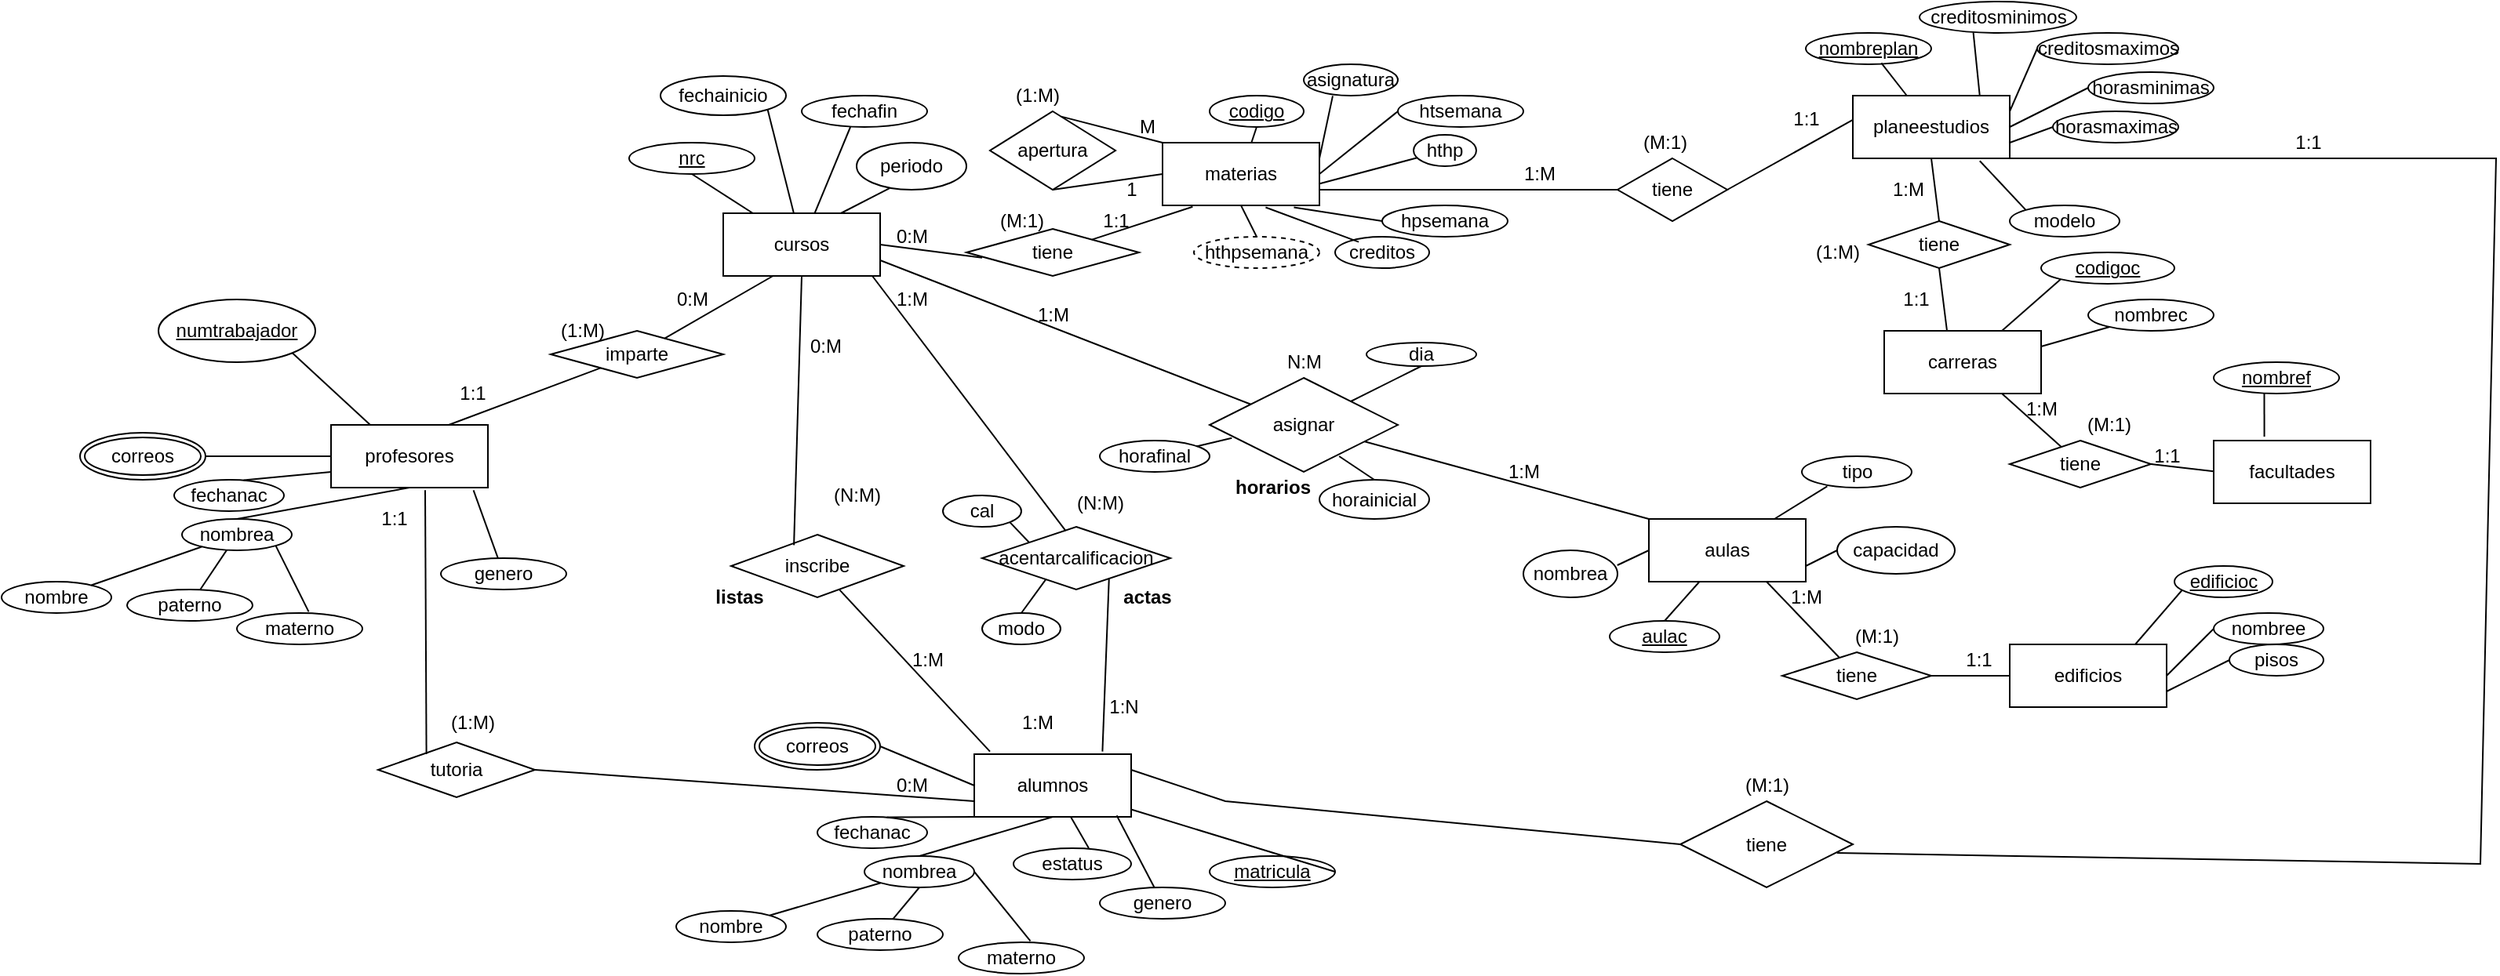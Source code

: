 <mxfile version="16.4.8" type="device"><diagram id="R2lEEEUBdFMjLlhIrx00" name="Page-1"><mxGraphModel dx="1662" dy="762" grid="1" gridSize="10" guides="1" tooltips="1" connect="1" arrows="1" fold="1" page="1" pageScale="1" pageWidth="850" pageHeight="1100" math="0" shadow="0" extFonts="Permanent Marker^https://fonts.googleapis.com/css?family=Permanent+Marker"><root><mxCell id="0"/><mxCell id="1" parent="0"/><mxCell id="yCr-LiP5Ar3S0Vi6AFgH-1" value="materias" style="whiteSpace=wrap;html=1;align=center;" parent="1" vertex="1"><mxGeometry x="800" y="110" width="100" height="40" as="geometry"/></mxCell><mxCell id="yCr-LiP5Ar3S0Vi6AFgH-2" value="codigo" style="ellipse;whiteSpace=wrap;html=1;align=center;fontStyle=4;" parent="1" vertex="1"><mxGeometry x="830" y="80" width="60" height="20" as="geometry"/></mxCell><mxCell id="yCr-LiP5Ar3S0Vi6AFgH-3" value="" style="endArrow=none;html=1;rounded=0;exitX=0.5;exitY=1;exitDx=0;exitDy=0;" parent="1" source="yCr-LiP5Ar3S0Vi6AFgH-2" target="yCr-LiP5Ar3S0Vi6AFgH-1" edge="1"><mxGeometry relative="1" as="geometry"><mxPoint x="340" y="390" as="sourcePoint"/><mxPoint x="500" y="390" as="targetPoint"/></mxGeometry></mxCell><mxCell id="yCr-LiP5Ar3S0Vi6AFgH-4" value="asignatura" style="ellipse;whiteSpace=wrap;html=1;align=center;" parent="1" vertex="1"><mxGeometry x="890" y="60" width="60" height="20" as="geometry"/></mxCell><mxCell id="yCr-LiP5Ar3S0Vi6AFgH-5" value="" style="endArrow=none;html=1;rounded=0;entryX=1;entryY=0.25;entryDx=0;entryDy=0;exitX=0.308;exitY=1.01;exitDx=0;exitDy=0;exitPerimeter=0;" parent="1" source="yCr-LiP5Ar3S0Vi6AFgH-4" target="yCr-LiP5Ar3S0Vi6AFgH-1" edge="1"><mxGeometry relative="1" as="geometry"><mxPoint x="460" y="150" as="sourcePoint"/><mxPoint x="620" y="150" as="targetPoint"/></mxGeometry></mxCell><mxCell id="yCr-LiP5Ar3S0Vi6AFgH-6" value="hthp" style="ellipse;whiteSpace=wrap;html=1;align=center;" parent="1" vertex="1"><mxGeometry x="960" y="105" width="40" height="20" as="geometry"/></mxCell><mxCell id="yCr-LiP5Ar3S0Vi6AFgH-7" value="" style="endArrow=none;html=1;rounded=0;entryX=1.002;entryY=0.652;entryDx=0;entryDy=0;entryPerimeter=0;" parent="1" source="yCr-LiP5Ar3S0Vi6AFgH-6" target="yCr-LiP5Ar3S0Vi6AFgH-1" edge="1"><mxGeometry relative="1" as="geometry"><mxPoint x="460" y="150" as="sourcePoint"/><mxPoint x="620" y="150" as="targetPoint"/></mxGeometry></mxCell><mxCell id="yCr-LiP5Ar3S0Vi6AFgH-8" value="htsemana" style="ellipse;whiteSpace=wrap;html=1;align=center;" parent="1" vertex="1"><mxGeometry x="950" y="80" width="80" height="20" as="geometry"/></mxCell><mxCell id="yCr-LiP5Ar3S0Vi6AFgH-9" value="hpsemana" style="ellipse;whiteSpace=wrap;html=1;align=center;" parent="1" vertex="1"><mxGeometry x="940" y="150" width="80" height="20" as="geometry"/></mxCell><mxCell id="yCr-LiP5Ar3S0Vi6AFgH-11" value="" style="endArrow=none;html=1;rounded=0;entryX=1;entryY=0.5;entryDx=0;entryDy=0;exitX=0;exitY=0.5;exitDx=0;exitDy=0;" parent="1" source="yCr-LiP5Ar3S0Vi6AFgH-8" target="yCr-LiP5Ar3S0Vi6AFgH-1" edge="1"><mxGeometry relative="1" as="geometry"><mxPoint x="460" y="150" as="sourcePoint"/><mxPoint x="620" y="150" as="targetPoint"/></mxGeometry></mxCell><mxCell id="yCr-LiP5Ar3S0Vi6AFgH-12" value="" style="endArrow=none;html=1;rounded=0;entryX=0.837;entryY=1.031;entryDx=0;entryDy=0;entryPerimeter=0;exitX=0;exitY=0.5;exitDx=0;exitDy=0;" parent="1" source="yCr-LiP5Ar3S0Vi6AFgH-9" target="yCr-LiP5Ar3S0Vi6AFgH-1" edge="1"><mxGeometry relative="1" as="geometry"><mxPoint x="460" y="150" as="sourcePoint"/><mxPoint x="620" y="150" as="targetPoint"/></mxGeometry></mxCell><mxCell id="yCr-LiP5Ar3S0Vi6AFgH-14" value="hthpsemana" style="ellipse;whiteSpace=wrap;html=1;align=center;dashed=1;" parent="1" vertex="1"><mxGeometry x="820" y="170" width="80" height="20" as="geometry"/></mxCell><mxCell id="yCr-LiP5Ar3S0Vi6AFgH-15" value="" style="endArrow=none;html=1;rounded=0;entryX=0.5;entryY=1;entryDx=0;entryDy=0;exitX=0.5;exitY=0;exitDx=0;exitDy=0;" parent="1" source="yCr-LiP5Ar3S0Vi6AFgH-14" target="yCr-LiP5Ar3S0Vi6AFgH-1" edge="1"><mxGeometry relative="1" as="geometry"><mxPoint x="460" y="150" as="sourcePoint"/><mxPoint x="620" y="150" as="targetPoint"/></mxGeometry></mxCell><mxCell id="yCr-LiP5Ar3S0Vi6AFgH-16" value="creditos" style="ellipse;whiteSpace=wrap;html=1;align=center;" parent="1" vertex="1"><mxGeometry x="910" y="170" width="60" height="20" as="geometry"/></mxCell><mxCell id="yCr-LiP5Ar3S0Vi6AFgH-17" value="" style="endArrow=none;html=1;rounded=0;entryX=0.657;entryY=1.031;entryDx=0;entryDy=0;entryPerimeter=0;exitX=0.251;exitY=0.166;exitDx=0;exitDy=0;exitPerimeter=0;" parent="1" source="yCr-LiP5Ar3S0Vi6AFgH-16" target="yCr-LiP5Ar3S0Vi6AFgH-1" edge="1"><mxGeometry relative="1" as="geometry"><mxPoint x="460" y="150" as="sourcePoint"/><mxPoint x="620" y="150" as="targetPoint"/></mxGeometry></mxCell><mxCell id="yCr-LiP5Ar3S0Vi6AFgH-18" value="apertura" style="shape=rhombus;perimeter=rhombusPerimeter;whiteSpace=wrap;html=1;align=center;" parent="1" vertex="1"><mxGeometry x="690" y="90" width="80" height="50" as="geometry"/></mxCell><mxCell id="yCr-LiP5Ar3S0Vi6AFgH-19" value="" style="endArrow=none;html=1;rounded=0;entryX=0;entryY=0.5;entryDx=0;entryDy=0;exitX=0.5;exitY=1;exitDx=0;exitDy=0;" parent="1" source="yCr-LiP5Ar3S0Vi6AFgH-18" target="yCr-LiP5Ar3S0Vi6AFgH-1" edge="1"><mxGeometry relative="1" as="geometry"><mxPoint x="460" y="150" as="sourcePoint"/><mxPoint x="620" y="150" as="targetPoint"/></mxGeometry></mxCell><mxCell id="yCr-LiP5Ar3S0Vi6AFgH-20" value="" style="endArrow=none;html=1;rounded=0;entryX=0.884;entryY=1.166;entryDx=0;entryDy=0;entryPerimeter=0;exitX=0;exitY=0;exitDx=0;exitDy=0;" parent="1" source="yCr-LiP5Ar3S0Vi6AFgH-1" target="yCr-LiP5Ar3S0Vi6AFgH-21" edge="1"><mxGeometry relative="1" as="geometry"><mxPoint x="460" y="150" as="sourcePoint"/><mxPoint x="620" y="150" as="targetPoint"/></mxGeometry></mxCell><mxCell id="yCr-LiP5Ar3S0Vi6AFgH-21" value="(1:M)" style="text;html=1;align=center;verticalAlign=middle;resizable=0;points=[];autosize=1;strokeColor=none;fillColor=none;" parent="1" vertex="1"><mxGeometry x="700" y="70" width="40" height="20" as="geometry"/></mxCell><mxCell id="yCr-LiP5Ar3S0Vi6AFgH-22" value="1" style="text;html=1;align=center;verticalAlign=middle;resizable=0;points=[];autosize=1;strokeColor=none;fillColor=none;" parent="1" vertex="1"><mxGeometry x="770" y="130" width="20" height="20" as="geometry"/></mxCell><mxCell id="yCr-LiP5Ar3S0Vi6AFgH-23" value="M" style="text;html=1;align=center;verticalAlign=middle;resizable=0;points=[];autosize=1;strokeColor=none;fillColor=none;" parent="1" vertex="1"><mxGeometry x="775" y="90" width="30" height="20" as="geometry"/></mxCell><mxCell id="yCr-LiP5Ar3S0Vi6AFgH-24" value="planeestudios" style="whiteSpace=wrap;html=1;align=center;" parent="1" vertex="1"><mxGeometry x="1240" y="80" width="100" height="40" as="geometry"/></mxCell><mxCell id="yCr-LiP5Ar3S0Vi6AFgH-25" value="nombreplan" style="ellipse;whiteSpace=wrap;html=1;align=center;fontStyle=4;" parent="1" vertex="1"><mxGeometry x="1210" y="40" width="80" height="20" as="geometry"/></mxCell><mxCell id="yCr-LiP5Ar3S0Vi6AFgH-26" value="" style="endArrow=none;html=1;rounded=0;exitX=0.602;exitY=0.959;exitDx=0;exitDy=0;exitPerimeter=0;" parent="1" source="yCr-LiP5Ar3S0Vi6AFgH-25" target="yCr-LiP5Ar3S0Vi6AFgH-24" edge="1"><mxGeometry relative="1" as="geometry"><mxPoint x="980" y="150" as="sourcePoint"/><mxPoint x="1140" y="150" as="targetPoint"/></mxGeometry></mxCell><mxCell id="yCr-LiP5Ar3S0Vi6AFgH-27" value="creditosminimos" style="ellipse;whiteSpace=wrap;html=1;align=center;" parent="1" vertex="1"><mxGeometry x="1282.5" y="20" width="100" height="20" as="geometry"/></mxCell><mxCell id="yCr-LiP5Ar3S0Vi6AFgH-28" value="creditosmaximos" style="ellipse;whiteSpace=wrap;html=1;align=center;" parent="1" vertex="1"><mxGeometry x="1357.5" y="40" width="90" height="20" as="geometry"/></mxCell><mxCell id="yCr-LiP5Ar3S0Vi6AFgH-29" value="horasminimas" style="ellipse;whiteSpace=wrap;html=1;align=center;" parent="1" vertex="1"><mxGeometry x="1390" y="65" width="80" height="20" as="geometry"/></mxCell><mxCell id="yCr-LiP5Ar3S0Vi6AFgH-30" value="horasmaximas" style="ellipse;whiteSpace=wrap;html=1;align=center;" parent="1" vertex="1"><mxGeometry x="1367.5" y="90" width="80" height="20" as="geometry"/></mxCell><mxCell id="yCr-LiP5Ar3S0Vi6AFgH-33" value="" style="endArrow=none;html=1;rounded=0;entryX=0.809;entryY=0.005;entryDx=0;entryDy=0;entryPerimeter=0;exitX=0.343;exitY=0.993;exitDx=0;exitDy=0;exitPerimeter=0;" parent="1" source="yCr-LiP5Ar3S0Vi6AFgH-27" target="yCr-LiP5Ar3S0Vi6AFgH-24" edge="1"><mxGeometry relative="1" as="geometry"><mxPoint x="980" y="150" as="sourcePoint"/><mxPoint x="1140" y="150" as="targetPoint"/></mxGeometry></mxCell><mxCell id="yCr-LiP5Ar3S0Vi6AFgH-34" value="" style="endArrow=none;html=1;rounded=0;entryX=1;entryY=0.25;entryDx=0;entryDy=0;exitX=0;exitY=0.5;exitDx=0;exitDy=0;" parent="1" source="yCr-LiP5Ar3S0Vi6AFgH-28" target="yCr-LiP5Ar3S0Vi6AFgH-24" edge="1"><mxGeometry relative="1" as="geometry"><mxPoint x="1210" y="150" as="sourcePoint"/><mxPoint x="1370" y="150" as="targetPoint"/></mxGeometry></mxCell><mxCell id="yCr-LiP5Ar3S0Vi6AFgH-35" value="" style="endArrow=none;html=1;rounded=0;entryX=1;entryY=0.5;entryDx=0;entryDy=0;exitX=0;exitY=0.5;exitDx=0;exitDy=0;" parent="1" source="yCr-LiP5Ar3S0Vi6AFgH-29" target="yCr-LiP5Ar3S0Vi6AFgH-24" edge="1"><mxGeometry relative="1" as="geometry"><mxPoint x="1370" y="70" as="sourcePoint"/><mxPoint x="1350" y="100" as="targetPoint"/></mxGeometry></mxCell><mxCell id="yCr-LiP5Ar3S0Vi6AFgH-36" value="" style="endArrow=none;html=1;rounded=0;entryX=1;entryY=0.75;entryDx=0;entryDy=0;exitX=0;exitY=0.5;exitDx=0;exitDy=0;" parent="1" source="yCr-LiP5Ar3S0Vi6AFgH-30" target="yCr-LiP5Ar3S0Vi6AFgH-24" edge="1"><mxGeometry relative="1" as="geometry"><mxPoint x="1380" y="80" as="sourcePoint"/><mxPoint x="1360" y="110" as="targetPoint"/></mxGeometry></mxCell><mxCell id="yCr-LiP5Ar3S0Vi6AFgH-37" value="modelo" style="ellipse;whiteSpace=wrap;html=1;align=center;" parent="1" vertex="1"><mxGeometry x="1340" y="150" width="70" height="20" as="geometry"/></mxCell><mxCell id="yCr-LiP5Ar3S0Vi6AFgH-38" value="" style="endArrow=none;html=1;rounded=0;entryX=0.809;entryY=1.04;entryDx=0;entryDy=0;entryPerimeter=0;exitX=0;exitY=0;exitDx=0;exitDy=0;" parent="1" source="yCr-LiP5Ar3S0Vi6AFgH-37" target="yCr-LiP5Ar3S0Vi6AFgH-24" edge="1"><mxGeometry relative="1" as="geometry"><mxPoint x="980" y="150" as="sourcePoint"/><mxPoint x="1140" y="150" as="targetPoint"/></mxGeometry></mxCell><mxCell id="yCr-LiP5Ar3S0Vi6AFgH-39" value="tiene" style="shape=rhombus;perimeter=rhombusPerimeter;whiteSpace=wrap;html=1;align=center;" parent="1" vertex="1"><mxGeometry x="1090" y="120" width="70" height="40" as="geometry"/></mxCell><mxCell id="yCr-LiP5Ar3S0Vi6AFgH-40" value="" style="endArrow=none;html=1;rounded=0;entryX=0.002;entryY=0.384;entryDx=0;entryDy=0;entryPerimeter=0;exitX=1;exitY=0.5;exitDx=0;exitDy=0;" parent="1" source="yCr-LiP5Ar3S0Vi6AFgH-39" target="yCr-LiP5Ar3S0Vi6AFgH-24" edge="1"><mxGeometry relative="1" as="geometry"><mxPoint x="980" y="150" as="sourcePoint"/><mxPoint x="1140" y="150" as="targetPoint"/></mxGeometry></mxCell><mxCell id="yCr-LiP5Ar3S0Vi6AFgH-41" value="" style="endArrow=none;html=1;rounded=0;exitX=1;exitY=0.75;exitDx=0;exitDy=0;entryX=0;entryY=0.5;entryDx=0;entryDy=0;" parent="1" source="yCr-LiP5Ar3S0Vi6AFgH-1" target="yCr-LiP5Ar3S0Vi6AFgH-39" edge="1"><mxGeometry relative="1" as="geometry"><mxPoint x="980" y="150" as="sourcePoint"/><mxPoint x="1140" y="150" as="targetPoint"/></mxGeometry></mxCell><mxCell id="yCr-LiP5Ar3S0Vi6AFgH-42" value="(M:1)" style="text;html=1;align=center;verticalAlign=middle;resizable=0;points=[];autosize=1;strokeColor=none;fillColor=none;" parent="1" vertex="1"><mxGeometry x="1100" y="100" width="40" height="20" as="geometry"/></mxCell><mxCell id="yCr-LiP5Ar3S0Vi6AFgH-43" value="1:1" style="text;html=1;align=center;verticalAlign=middle;resizable=0;points=[];autosize=1;strokeColor=none;fillColor=none;" parent="1" vertex="1"><mxGeometry x="1195" y="85" width="30" height="20" as="geometry"/></mxCell><mxCell id="yCr-LiP5Ar3S0Vi6AFgH-44" value="1:M" style="text;html=1;align=center;verticalAlign=middle;resizable=0;points=[];autosize=1;strokeColor=none;fillColor=none;" parent="1" vertex="1"><mxGeometry x="1020" y="120" width="40" height="20" as="geometry"/></mxCell><mxCell id="yCr-LiP5Ar3S0Vi6AFgH-46" value="carreras" style="whiteSpace=wrap;html=1;align=center;" parent="1" vertex="1"><mxGeometry x="1260" y="230" width="100" height="40" as="geometry"/></mxCell><mxCell id="yCr-LiP5Ar3S0Vi6AFgH-47" value="tiene" style="shape=rhombus;perimeter=rhombusPerimeter;whiteSpace=wrap;html=1;align=center;" parent="1" vertex="1"><mxGeometry x="1250" y="160" width="90" height="30" as="geometry"/></mxCell><mxCell id="yCr-LiP5Ar3S0Vi6AFgH-48" value="" style="endArrow=none;html=1;rounded=0;exitX=0.5;exitY=1;exitDx=0;exitDy=0;" parent="1" source="yCr-LiP5Ar3S0Vi6AFgH-47" edge="1"><mxGeometry relative="1" as="geometry"><mxPoint x="980" y="150" as="sourcePoint"/><mxPoint x="1300" y="230" as="targetPoint"/></mxGeometry></mxCell><mxCell id="yCr-LiP5Ar3S0Vi6AFgH-49" value="" style="endArrow=none;html=1;rounded=0;entryX=0.5;entryY=1;entryDx=0;entryDy=0;exitX=0.5;exitY=0;exitDx=0;exitDy=0;" parent="1" source="yCr-LiP5Ar3S0Vi6AFgH-47" target="yCr-LiP5Ar3S0Vi6AFgH-24" edge="1"><mxGeometry relative="1" as="geometry"><mxPoint x="980" y="150" as="sourcePoint"/><mxPoint x="1140" y="150" as="targetPoint"/></mxGeometry></mxCell><mxCell id="yCr-LiP5Ar3S0Vi6AFgH-50" value="codigoc" style="ellipse;whiteSpace=wrap;html=1;align=center;fontStyle=4;" parent="1" vertex="1"><mxGeometry x="1360" y="180" width="85" height="20" as="geometry"/></mxCell><mxCell id="yCr-LiP5Ar3S0Vi6AFgH-52" value="" style="endArrow=none;html=1;rounded=0;entryX=0;entryY=1;entryDx=0;entryDy=0;exitX=0.75;exitY=0;exitDx=0;exitDy=0;" parent="1" source="yCr-LiP5Ar3S0Vi6AFgH-46" target="yCr-LiP5Ar3S0Vi6AFgH-50" edge="1"><mxGeometry relative="1" as="geometry"><mxPoint x="980" y="150" as="sourcePoint"/><mxPoint x="1140" y="150" as="targetPoint"/></mxGeometry></mxCell><mxCell id="yCr-LiP5Ar3S0Vi6AFgH-53" value="nombrec" style="ellipse;whiteSpace=wrap;html=1;align=center;" parent="1" vertex="1"><mxGeometry x="1390" y="210" width="80" height="20" as="geometry"/></mxCell><mxCell id="yCr-LiP5Ar3S0Vi6AFgH-54" value="" style="endArrow=none;html=1;rounded=0;exitX=1;exitY=0.25;exitDx=0;exitDy=0;" parent="1" source="yCr-LiP5Ar3S0Vi6AFgH-46" target="yCr-LiP5Ar3S0Vi6AFgH-53" edge="1"><mxGeometry relative="1" as="geometry"><mxPoint x="980" y="150" as="sourcePoint"/><mxPoint x="1140" y="150" as="targetPoint"/></mxGeometry></mxCell><mxCell id="yCr-LiP5Ar3S0Vi6AFgH-55" value="(1:M)" style="text;html=1;align=center;verticalAlign=middle;resizable=0;points=[];autosize=1;strokeColor=none;fillColor=none;" parent="1" vertex="1"><mxGeometry x="1210" y="170" width="40" height="20" as="geometry"/></mxCell><mxCell id="yCr-LiP5Ar3S0Vi6AFgH-56" value="1:1" style="text;html=1;align=center;verticalAlign=middle;resizable=0;points=[];autosize=1;strokeColor=none;fillColor=none;" parent="1" vertex="1"><mxGeometry x="1265" y="200" width="30" height="20" as="geometry"/></mxCell><mxCell id="yCr-LiP5Ar3S0Vi6AFgH-57" value="1:M" style="text;html=1;align=center;verticalAlign=middle;resizable=0;points=[];autosize=1;strokeColor=none;fillColor=none;" parent="1" vertex="1"><mxGeometry x="1255" y="130" width="40" height="20" as="geometry"/></mxCell><mxCell id="yCr-LiP5Ar3S0Vi6AFgH-58" value="facultades" style="whiteSpace=wrap;html=1;align=center;" parent="1" vertex="1"><mxGeometry x="1470" y="300" width="100" height="40" as="geometry"/></mxCell><mxCell id="yCr-LiP5Ar3S0Vi6AFgH-59" value="tiene" style="shape=rhombus;perimeter=rhombusPerimeter;whiteSpace=wrap;html=1;align=center;" parent="1" vertex="1"><mxGeometry x="1340" y="300" width="90" height="30" as="geometry"/></mxCell><mxCell id="yCr-LiP5Ar3S0Vi6AFgH-60" value="" style="endArrow=none;html=1;rounded=0;entryX=0.75;entryY=1;entryDx=0;entryDy=0;" parent="1" source="yCr-LiP5Ar3S0Vi6AFgH-59" target="yCr-LiP5Ar3S0Vi6AFgH-46" edge="1"><mxGeometry relative="1" as="geometry"><mxPoint x="980" y="150" as="sourcePoint"/><mxPoint x="1140" y="150" as="targetPoint"/></mxGeometry></mxCell><mxCell id="yCr-LiP5Ar3S0Vi6AFgH-61" value="" style="endArrow=none;html=1;rounded=0;exitX=1;exitY=0.5;exitDx=0;exitDy=0;" parent="1" source="yCr-LiP5Ar3S0Vi6AFgH-59" edge="1"><mxGeometry relative="1" as="geometry"><mxPoint x="1310" y="319.66" as="sourcePoint"/><mxPoint x="1470" y="319.66" as="targetPoint"/></mxGeometry></mxCell><mxCell id="yCr-LiP5Ar3S0Vi6AFgH-62" value="1:1" style="text;html=1;align=center;verticalAlign=middle;resizable=0;points=[];autosize=1;strokeColor=none;fillColor=none;" parent="1" vertex="1"><mxGeometry x="1425" y="300" width="30" height="20" as="geometry"/></mxCell><mxCell id="yCr-LiP5Ar3S0Vi6AFgH-63" value="1:M" style="text;html=1;align=center;verticalAlign=middle;resizable=0;points=[];autosize=1;strokeColor=none;fillColor=none;" parent="1" vertex="1"><mxGeometry x="1340" y="270" width="40" height="20" as="geometry"/></mxCell><mxCell id="yCr-LiP5Ar3S0Vi6AFgH-64" value="(M:1)" style="text;html=1;align=center;verticalAlign=middle;resizable=0;points=[];autosize=1;strokeColor=none;fillColor=none;" parent="1" vertex="1"><mxGeometry x="1382.5" y="280" width="40" height="20" as="geometry"/></mxCell><mxCell id="yCr-LiP5Ar3S0Vi6AFgH-65" value="nombref" style="ellipse;whiteSpace=wrap;html=1;align=center;fontStyle=4;" parent="1" vertex="1"><mxGeometry x="1470" y="250" width="80" height="20" as="geometry"/></mxCell><mxCell id="yCr-LiP5Ar3S0Vi6AFgH-66" value="" style="endArrow=none;html=1;rounded=0;entryX=0.403;entryY=0.993;entryDx=0;entryDy=0;entryPerimeter=0;exitX=0.323;exitY=-0.064;exitDx=0;exitDy=0;exitPerimeter=0;" parent="1" source="yCr-LiP5Ar3S0Vi6AFgH-58" target="yCr-LiP5Ar3S0Vi6AFgH-65" edge="1"><mxGeometry relative="1" as="geometry"><mxPoint x="980" y="150" as="sourcePoint"/><mxPoint x="1140" y="150" as="targetPoint"/></mxGeometry></mxCell><mxCell id="os8qs0w60avzg-ciDAMB-1" value="edificios" style="whiteSpace=wrap;html=1;align=center;" vertex="1" parent="1"><mxGeometry x="1340" y="430" width="100" height="40" as="geometry"/></mxCell><mxCell id="os8qs0w60avzg-ciDAMB-2" value="edificioc" style="ellipse;whiteSpace=wrap;html=1;align=center;fontStyle=4;" vertex="1" parent="1"><mxGeometry x="1445" y="380" width="62.5" height="20" as="geometry"/></mxCell><mxCell id="os8qs0w60avzg-ciDAMB-3" value="nombree" style="ellipse;whiteSpace=wrap;html=1;align=center;" vertex="1" parent="1"><mxGeometry x="1470" y="410" width="70" height="20" as="geometry"/></mxCell><mxCell id="os8qs0w60avzg-ciDAMB-4" value="" style="endArrow=none;html=1;rounded=0;entryX=0.078;entryY=0.769;entryDx=0;entryDy=0;entryPerimeter=0;exitX=0.8;exitY=0;exitDx=0;exitDy=0;exitPerimeter=0;" edge="1" parent="1" source="os8qs0w60avzg-ciDAMB-1" target="os8qs0w60avzg-ciDAMB-2"><mxGeometry relative="1" as="geometry"><mxPoint x="910" y="340" as="sourcePoint"/><mxPoint x="1070" y="340" as="targetPoint"/></mxGeometry></mxCell><mxCell id="os8qs0w60avzg-ciDAMB-5" value="" style="endArrow=none;html=1;rounded=0;entryX=0;entryY=0.5;entryDx=0;entryDy=0;exitX=1;exitY=0.5;exitDx=0;exitDy=0;" edge="1" parent="1" source="os8qs0w60avzg-ciDAMB-1" target="os8qs0w60avzg-ciDAMB-3"><mxGeometry relative="1" as="geometry"><mxPoint x="910" y="340" as="sourcePoint"/><mxPoint x="1070" y="340" as="targetPoint"/></mxGeometry></mxCell><mxCell id="os8qs0w60avzg-ciDAMB-6" value="pisos" style="ellipse;whiteSpace=wrap;html=1;align=center;" vertex="1" parent="1"><mxGeometry x="1480" y="430" width="60" height="20" as="geometry"/></mxCell><mxCell id="os8qs0w60avzg-ciDAMB-7" value="" style="endArrow=none;html=1;rounded=0;entryX=0;entryY=0.5;entryDx=0;entryDy=0;exitX=1;exitY=0.75;exitDx=0;exitDy=0;" edge="1" parent="1" source="os8qs0w60avzg-ciDAMB-1" target="os8qs0w60avzg-ciDAMB-6"><mxGeometry relative="1" as="geometry"><mxPoint x="910" y="270" as="sourcePoint"/><mxPoint x="1070" y="270" as="targetPoint"/></mxGeometry></mxCell><mxCell id="os8qs0w60avzg-ciDAMB-8" value="aulas" style="whiteSpace=wrap;html=1;align=center;" vertex="1" parent="1"><mxGeometry x="1110" y="350" width="100" height="40" as="geometry"/></mxCell><mxCell id="os8qs0w60avzg-ciDAMB-9" value="tiene" style="shape=rhombus;perimeter=rhombusPerimeter;whiteSpace=wrap;html=1;align=center;" vertex="1" parent="1"><mxGeometry x="1195" y="435" width="95" height="30" as="geometry"/></mxCell><mxCell id="os8qs0w60avzg-ciDAMB-10" value="" style="endArrow=none;html=1;rounded=0;entryX=0;entryY=0.5;entryDx=0;entryDy=0;exitX=1;exitY=0.5;exitDx=0;exitDy=0;" edge="1" parent="1" source="os8qs0w60avzg-ciDAMB-9" target="os8qs0w60avzg-ciDAMB-1"><mxGeometry relative="1" as="geometry"><mxPoint x="910" y="270" as="sourcePoint"/><mxPoint x="1070" y="270" as="targetPoint"/></mxGeometry></mxCell><mxCell id="os8qs0w60avzg-ciDAMB-11" value="" style="endArrow=none;html=1;rounded=0;exitX=0.75;exitY=1;exitDx=0;exitDy=0;" edge="1" parent="1" source="os8qs0w60avzg-ciDAMB-8" target="os8qs0w60avzg-ciDAMB-9"><mxGeometry relative="1" as="geometry"><mxPoint x="910" y="270" as="sourcePoint"/><mxPoint x="1070" y="270" as="targetPoint"/></mxGeometry></mxCell><mxCell id="os8qs0w60avzg-ciDAMB-12" value="aulac" style="ellipse;whiteSpace=wrap;html=1;align=center;fontStyle=4;" vertex="1" parent="1"><mxGeometry x="1085" y="415" width="70" height="20" as="geometry"/></mxCell><mxCell id="os8qs0w60avzg-ciDAMB-13" value="" style="endArrow=none;html=1;rounded=0;entryX=0.5;entryY=0;entryDx=0;entryDy=0;" edge="1" parent="1" source="os8qs0w60avzg-ciDAMB-8" target="os8qs0w60avzg-ciDAMB-12"><mxGeometry relative="1" as="geometry"><mxPoint x="910" y="270" as="sourcePoint"/><mxPoint x="1070" y="270" as="targetPoint"/></mxGeometry></mxCell><mxCell id="os8qs0w60avzg-ciDAMB-14" value="nombrea" style="ellipse;whiteSpace=wrap;html=1;align=center;" vertex="1" parent="1"><mxGeometry x="1030" y="370" width="60" height="30" as="geometry"/></mxCell><mxCell id="os8qs0w60avzg-ciDAMB-15" value="" style="endArrow=none;html=1;rounded=0;entryX=0;entryY=0.5;entryDx=0;entryDy=0;exitX=0.998;exitY=0.317;exitDx=0;exitDy=0;exitPerimeter=0;" edge="1" parent="1" source="os8qs0w60avzg-ciDAMB-14" target="os8qs0w60avzg-ciDAMB-8"><mxGeometry relative="1" as="geometry"><mxPoint x="910" y="270" as="sourcePoint"/><mxPoint x="1070" y="270" as="targetPoint"/></mxGeometry></mxCell><mxCell id="os8qs0w60avzg-ciDAMB-16" value="capacidad" style="ellipse;whiteSpace=wrap;html=1;align=center;" vertex="1" parent="1"><mxGeometry x="1230" y="355" width="75" height="30" as="geometry"/></mxCell><mxCell id="os8qs0w60avzg-ciDAMB-17" value="" style="endArrow=none;html=1;rounded=0;entryX=0;entryY=0.5;entryDx=0;entryDy=0;exitX=1;exitY=0.75;exitDx=0;exitDy=0;" edge="1" parent="1" source="os8qs0w60avzg-ciDAMB-8" target="os8qs0w60avzg-ciDAMB-16"><mxGeometry relative="1" as="geometry"><mxPoint x="910" y="270" as="sourcePoint"/><mxPoint x="1070" y="270" as="targetPoint"/></mxGeometry></mxCell><mxCell id="os8qs0w60avzg-ciDAMB-18" value="tipo" style="ellipse;whiteSpace=wrap;html=1;align=center;" vertex="1" parent="1"><mxGeometry x="1207.5" y="310" width="70" height="20" as="geometry"/></mxCell><mxCell id="os8qs0w60avzg-ciDAMB-19" value="" style="endArrow=none;html=1;rounded=0;entryX=0.231;entryY=0.959;entryDx=0;entryDy=0;entryPerimeter=0;" edge="1" parent="1" target="os8qs0w60avzg-ciDAMB-18"><mxGeometry relative="1" as="geometry"><mxPoint x="1190" y="350" as="sourcePoint"/><mxPoint x="1070" y="270" as="targetPoint"/></mxGeometry></mxCell><mxCell id="os8qs0w60avzg-ciDAMB-20" value="1:1" style="text;html=1;align=center;verticalAlign=middle;resizable=0;points=[];autosize=1;strokeColor=none;fillColor=none;" vertex="1" parent="1"><mxGeometry x="1305" y="430" width="30" height="20" as="geometry"/></mxCell><mxCell id="os8qs0w60avzg-ciDAMB-21" value="1:M" style="text;html=1;align=center;verticalAlign=middle;resizable=0;points=[];autosize=1;strokeColor=none;fillColor=none;" vertex="1" parent="1"><mxGeometry x="1190" y="390" width="40" height="20" as="geometry"/></mxCell><mxCell id="os8qs0w60avzg-ciDAMB-22" value="(M:1)" style="text;html=1;align=center;verticalAlign=middle;resizable=0;points=[];autosize=1;strokeColor=none;fillColor=none;" vertex="1" parent="1"><mxGeometry x="1235" y="415" width="40" height="20" as="geometry"/></mxCell><mxCell id="os8qs0w60avzg-ciDAMB-23" value="alumnos" style="whiteSpace=wrap;html=1;align=center;" vertex="1" parent="1"><mxGeometry x="680" y="500" width="100" height="40" as="geometry"/></mxCell><mxCell id="os8qs0w60avzg-ciDAMB-24" value="matricula" style="ellipse;whiteSpace=wrap;html=1;align=center;fontStyle=4;" vertex="1" parent="1"><mxGeometry x="830" y="565" width="80" height="20" as="geometry"/></mxCell><mxCell id="os8qs0w60avzg-ciDAMB-25" value="" style="endArrow=none;html=1;rounded=0;exitX=1;exitY=0.5;exitDx=0;exitDy=0;" edge="1" parent="1" source="os8qs0w60avzg-ciDAMB-24" target="os8qs0w60avzg-ciDAMB-23"><mxGeometry relative="1" as="geometry"><mxPoint x="800" y="270" as="sourcePoint"/><mxPoint x="960" y="270" as="targetPoint"/></mxGeometry></mxCell><mxCell id="os8qs0w60avzg-ciDAMB-26" value="nombrea" style="ellipse;whiteSpace=wrap;html=1;align=center;" vertex="1" parent="1"><mxGeometry x="610" y="565" width="70" height="20" as="geometry"/></mxCell><mxCell id="os8qs0w60avzg-ciDAMB-27" value="" style="endArrow=none;html=1;rounded=0;exitX=0.5;exitY=1;exitDx=0;exitDy=0;entryX=0.5;entryY=0;entryDx=0;entryDy=0;" edge="1" parent="1" source="os8qs0w60avzg-ciDAMB-23" target="os8qs0w60avzg-ciDAMB-26"><mxGeometry relative="1" as="geometry"><mxPoint x="800" y="540" as="sourcePoint"/><mxPoint x="960" y="540" as="targetPoint"/></mxGeometry></mxCell><mxCell id="os8qs0w60avzg-ciDAMB-28" value="nombre" style="ellipse;whiteSpace=wrap;html=1;align=center;" vertex="1" parent="1"><mxGeometry x="490" y="600" width="70" height="20" as="geometry"/></mxCell><mxCell id="os8qs0w60avzg-ciDAMB-29" value="paterno" style="ellipse;whiteSpace=wrap;html=1;align=center;" vertex="1" parent="1"><mxGeometry x="580" y="605" width="80" height="20" as="geometry"/></mxCell><mxCell id="os8qs0w60avzg-ciDAMB-30" value="materno" style="ellipse;whiteSpace=wrap;html=1;align=center;" vertex="1" parent="1"><mxGeometry x="670" y="620" width="80" height="20" as="geometry"/></mxCell><mxCell id="os8qs0w60avzg-ciDAMB-31" value="" style="endArrow=none;html=1;rounded=0;exitX=0.5;exitY=1;exitDx=0;exitDy=0;" edge="1" parent="1" source="os8qs0w60avzg-ciDAMB-26" target="os8qs0w60avzg-ciDAMB-29"><mxGeometry relative="1" as="geometry"><mxPoint x="800" y="540" as="sourcePoint"/><mxPoint x="960" y="540" as="targetPoint"/></mxGeometry></mxCell><mxCell id="os8qs0w60avzg-ciDAMB-32" value="" style="endArrow=none;html=1;rounded=0;exitX=1;exitY=0.5;exitDx=0;exitDy=0;entryX=0.572;entryY=-0.041;entryDx=0;entryDy=0;entryPerimeter=0;" edge="1" parent="1" source="os8qs0w60avzg-ciDAMB-26" target="os8qs0w60avzg-ciDAMB-30"><mxGeometry relative="1" as="geometry"><mxPoint x="800" y="540" as="sourcePoint"/><mxPoint x="960" y="540" as="targetPoint"/></mxGeometry></mxCell><mxCell id="os8qs0w60avzg-ciDAMB-33" value="" style="endArrow=none;html=1;rounded=0;" edge="1" parent="1" source="os8qs0w60avzg-ciDAMB-26" target="os8qs0w60avzg-ciDAMB-28"><mxGeometry relative="1" as="geometry"><mxPoint x="800" y="540" as="sourcePoint"/><mxPoint x="960" y="540" as="targetPoint"/></mxGeometry></mxCell><mxCell id="os8qs0w60avzg-ciDAMB-34" value="correos" style="ellipse;shape=doubleEllipse;margin=3;whiteSpace=wrap;html=1;align=center;" vertex="1" parent="1"><mxGeometry x="540" y="480" width="80" height="30" as="geometry"/></mxCell><mxCell id="os8qs0w60avzg-ciDAMB-35" value="" style="endArrow=none;html=1;rounded=0;exitX=1;exitY=0.5;exitDx=0;exitDy=0;entryX=0;entryY=0.5;entryDx=0;entryDy=0;" edge="1" parent="1" source="os8qs0w60avzg-ciDAMB-34" target="os8qs0w60avzg-ciDAMB-23"><mxGeometry relative="1" as="geometry"><mxPoint x="800" y="540" as="sourcePoint"/><mxPoint x="960" y="540" as="targetPoint"/></mxGeometry></mxCell><mxCell id="os8qs0w60avzg-ciDAMB-36" value="fechanac" style="ellipse;whiteSpace=wrap;html=1;align=center;" vertex="1" parent="1"><mxGeometry x="580" y="540" width="70" height="20" as="geometry"/></mxCell><mxCell id="os8qs0w60avzg-ciDAMB-37" value="" style="endArrow=none;html=1;rounded=0;exitX=0;exitY=1;exitDx=0;exitDy=0;entryX=0.633;entryY=0.01;entryDx=0;entryDy=0;entryPerimeter=0;" edge="1" parent="1" source="os8qs0w60avzg-ciDAMB-23" target="os8qs0w60avzg-ciDAMB-36"><mxGeometry relative="1" as="geometry"><mxPoint x="800" y="540" as="sourcePoint"/><mxPoint x="960" y="540" as="targetPoint"/></mxGeometry></mxCell><mxCell id="os8qs0w60avzg-ciDAMB-38" value="genero" style="ellipse;whiteSpace=wrap;html=1;align=center;" vertex="1" parent="1"><mxGeometry x="760" y="585" width="80" height="20" as="geometry"/></mxCell><mxCell id="os8qs0w60avzg-ciDAMB-39" value="" style="endArrow=none;html=1;rounded=0;exitX=0.908;exitY=0.979;exitDx=0;exitDy=0;exitPerimeter=0;" edge="1" parent="1" source="os8qs0w60avzg-ciDAMB-23" target="os8qs0w60avzg-ciDAMB-38"><mxGeometry relative="1" as="geometry"><mxPoint x="800" y="540" as="sourcePoint"/><mxPoint x="960" y="540" as="targetPoint"/></mxGeometry></mxCell><mxCell id="os8qs0w60avzg-ciDAMB-40" value="" style="endArrow=none;html=1;rounded=0;entryX=1;entryY=1;entryDx=0;entryDy=0;exitX=0.908;exitY=0.6;exitDx=0;exitDy=0;exitPerimeter=0;" edge="1" parent="1" source="os8qs0w60avzg-ciDAMB-42" target="yCr-LiP5Ar3S0Vi6AFgH-24"><mxGeometry relative="1" as="geometry"><mxPoint x="810" y="440" as="sourcePoint"/><mxPoint x="1030" y="330" as="targetPoint"/><Array as="points"><mxPoint x="1640" y="570"/><mxPoint x="1650" y="120"/></Array></mxGeometry></mxCell><mxCell id="os8qs0w60avzg-ciDAMB-42" value="tiene" style="shape=rhombus;perimeter=rhombusPerimeter;whiteSpace=wrap;html=1;align=center;" vertex="1" parent="1"><mxGeometry x="1130" y="530" width="110" height="55" as="geometry"/></mxCell><mxCell id="os8qs0w60avzg-ciDAMB-43" value="" style="endArrow=none;html=1;rounded=0;exitX=1;exitY=0.25;exitDx=0;exitDy=0;entryX=0;entryY=0.5;entryDx=0;entryDy=0;" edge="1" parent="1" source="os8qs0w60avzg-ciDAMB-23" target="os8qs0w60avzg-ciDAMB-42"><mxGeometry relative="1" as="geometry"><mxPoint x="870" y="330" as="sourcePoint"/><mxPoint x="1030" y="330" as="targetPoint"/><Array as="points"><mxPoint x="840" y="530"/></Array></mxGeometry></mxCell><mxCell id="os8qs0w60avzg-ciDAMB-44" value="1:1" style="text;html=1;align=center;verticalAlign=middle;resizable=0;points=[];autosize=1;strokeColor=none;fillColor=none;" vertex="1" parent="1"><mxGeometry x="1515" y="100" width="30" height="20" as="geometry"/></mxCell><mxCell id="os8qs0w60avzg-ciDAMB-45" value="1:M" style="text;html=1;align=center;verticalAlign=middle;resizable=0;points=[];autosize=1;strokeColor=none;fillColor=none;" vertex="1" parent="1"><mxGeometry x="700" y="470" width="40" height="20" as="geometry"/></mxCell><mxCell id="os8qs0w60avzg-ciDAMB-46" value="(M:1)" style="text;html=1;align=center;verticalAlign=middle;resizable=0;points=[];autosize=1;strokeColor=none;fillColor=none;" vertex="1" parent="1"><mxGeometry x="1165" y="510" width="40" height="20" as="geometry"/></mxCell><mxCell id="os8qs0w60avzg-ciDAMB-48" value="profesores" style="whiteSpace=wrap;html=1;align=center;" vertex="1" parent="1"><mxGeometry x="270" y="290" width="100" height="40" as="geometry"/></mxCell><mxCell id="os8qs0w60avzg-ciDAMB-49" value="numtrabajador" style="ellipse;whiteSpace=wrap;html=1;align=center;fontStyle=4;" vertex="1" parent="1"><mxGeometry x="160" y="210" width="100" height="40" as="geometry"/></mxCell><mxCell id="os8qs0w60avzg-ciDAMB-50" value="" style="endArrow=none;html=1;rounded=0;exitX=1;exitY=1;exitDx=0;exitDy=0;entryX=0.25;entryY=0;entryDx=0;entryDy=0;" edge="1" parent="1" source="os8qs0w60avzg-ciDAMB-49" target="os8qs0w60avzg-ciDAMB-48"><mxGeometry relative="1" as="geometry"><mxPoint x="630" y="340" as="sourcePoint"/><mxPoint x="790" y="340" as="targetPoint"/></mxGeometry></mxCell><mxCell id="os8qs0w60avzg-ciDAMB-51" value="nombrea" style="ellipse;whiteSpace=wrap;html=1;align=center;" vertex="1" parent="1"><mxGeometry x="175" y="350" width="70" height="20" as="geometry"/></mxCell><mxCell id="os8qs0w60avzg-ciDAMB-52" value="" style="endArrow=none;html=1;rounded=0;exitX=0.5;exitY=1;exitDx=0;exitDy=0;entryX=0.5;entryY=0;entryDx=0;entryDy=0;" edge="1" parent="1" target="os8qs0w60avzg-ciDAMB-51" source="os8qs0w60avzg-ciDAMB-48"><mxGeometry relative="1" as="geometry"><mxPoint x="300" y="330" as="sourcePoint"/><mxPoint x="530" y="330" as="targetPoint"/></mxGeometry></mxCell><mxCell id="os8qs0w60avzg-ciDAMB-53" value="nombre" style="ellipse;whiteSpace=wrap;html=1;align=center;" vertex="1" parent="1"><mxGeometry x="60" y="390" width="70" height="20" as="geometry"/></mxCell><mxCell id="os8qs0w60avzg-ciDAMB-54" value="materno" style="ellipse;whiteSpace=wrap;html=1;align=center;" vertex="1" parent="1"><mxGeometry x="210" y="410" width="80" height="20" as="geometry"/></mxCell><mxCell id="os8qs0w60avzg-ciDAMB-55" value="" style="endArrow=none;html=1;rounded=0;exitX=1;exitY=1;exitDx=0;exitDy=0;entryX=0.572;entryY=-0.041;entryDx=0;entryDy=0;entryPerimeter=0;" edge="1" parent="1" source="os8qs0w60avzg-ciDAMB-51" target="os8qs0w60avzg-ciDAMB-54"><mxGeometry relative="1" as="geometry"><mxPoint x="370" y="330" as="sourcePoint"/><mxPoint x="530" y="330" as="targetPoint"/></mxGeometry></mxCell><mxCell id="os8qs0w60avzg-ciDAMB-56" value="" style="endArrow=none;html=1;rounded=0;" edge="1" parent="1" source="os8qs0w60avzg-ciDAMB-51" target="os8qs0w60avzg-ciDAMB-53"><mxGeometry relative="1" as="geometry"><mxPoint x="370" y="330" as="sourcePoint"/><mxPoint x="530" y="330" as="targetPoint"/></mxGeometry></mxCell><mxCell id="os8qs0w60avzg-ciDAMB-57" value="paterno" style="ellipse;whiteSpace=wrap;html=1;align=center;" vertex="1" parent="1"><mxGeometry x="140" y="395" width="80" height="20" as="geometry"/></mxCell><mxCell id="os8qs0w60avzg-ciDAMB-58" value="" style="endArrow=none;html=1;rounded=0;" edge="1" parent="1" target="os8qs0w60avzg-ciDAMB-57" source="os8qs0w60avzg-ciDAMB-51"><mxGeometry relative="1" as="geometry"><mxPoint x="215" y="375" as="sourcePoint"/><mxPoint x="530" y="330" as="targetPoint"/></mxGeometry></mxCell><mxCell id="os8qs0w60avzg-ciDAMB-59" value="correos" style="ellipse;shape=doubleEllipse;margin=3;whiteSpace=wrap;html=1;align=center;" vertex="1" parent="1"><mxGeometry x="110" y="295" width="80" height="30" as="geometry"/></mxCell><mxCell id="os8qs0w60avzg-ciDAMB-60" value="" style="endArrow=none;html=1;rounded=0;exitX=1;exitY=0.5;exitDx=0;exitDy=0;entryX=0;entryY=0.5;entryDx=0;entryDy=0;" edge="1" parent="1" source="os8qs0w60avzg-ciDAMB-59" target="os8qs0w60avzg-ciDAMB-48"><mxGeometry relative="1" as="geometry"><mxPoint x="400" y="330" as="sourcePoint"/><mxPoint x="280" y="310" as="targetPoint"/></mxGeometry></mxCell><mxCell id="os8qs0w60avzg-ciDAMB-61" value="fechanac" style="ellipse;whiteSpace=wrap;html=1;align=center;" vertex="1" parent="1"><mxGeometry x="170" y="325" width="70" height="20" as="geometry"/></mxCell><mxCell id="os8qs0w60avzg-ciDAMB-62" value="" style="endArrow=none;html=1;rounded=0;exitX=0;exitY=0.75;exitDx=0;exitDy=0;entryX=0.633;entryY=0.01;entryDx=0;entryDy=0;entryPerimeter=0;" edge="1" parent="1" target="os8qs0w60avzg-ciDAMB-61" source="os8qs0w60avzg-ciDAMB-48"><mxGeometry relative="1" as="geometry"><mxPoint x="270" y="325" as="sourcePoint"/><mxPoint x="550" y="325" as="targetPoint"/></mxGeometry></mxCell><mxCell id="os8qs0w60avzg-ciDAMB-63" value="genero" style="ellipse;whiteSpace=wrap;html=1;align=center;" vertex="1" parent="1"><mxGeometry x="340" y="375.0" width="80" height="20" as="geometry"/></mxCell><mxCell id="os8qs0w60avzg-ciDAMB-64" value="" style="endArrow=none;html=1;rounded=0;exitX=0.908;exitY=1.042;exitDx=0;exitDy=0;exitPerimeter=0;" edge="1" parent="1" target="os8qs0w60avzg-ciDAMB-63" source="os8qs0w60avzg-ciDAMB-48"><mxGeometry relative="1" as="geometry"><mxPoint x="340.8" y="330.0" as="sourcePoint"/><mxPoint x="530" y="330.84" as="targetPoint"/></mxGeometry></mxCell><mxCell id="os8qs0w60avzg-ciDAMB-66" value="tutoria" style="shape=rhombus;perimeter=rhombusPerimeter;whiteSpace=wrap;html=1;align=center;" vertex="1" parent="1"><mxGeometry x="300" y="492.5" width="100" height="35" as="geometry"/></mxCell><mxCell id="os8qs0w60avzg-ciDAMB-67" value="" style="endArrow=none;html=1;rounded=0;exitX=0.6;exitY=1.042;exitDx=0;exitDy=0;exitPerimeter=0;entryX=0.308;entryY=0.214;entryDx=0;entryDy=0;entryPerimeter=0;" edge="1" parent="1" source="os8qs0w60avzg-ciDAMB-48" target="os8qs0w60avzg-ciDAMB-66"><mxGeometry relative="1" as="geometry"><mxPoint x="630" y="340" as="sourcePoint"/><mxPoint x="790" y="340" as="targetPoint"/></mxGeometry></mxCell><mxCell id="os8qs0w60avzg-ciDAMB-68" value="" style="endArrow=none;html=1;rounded=0;entryX=0;entryY=0.75;entryDx=0;entryDy=0;exitX=1;exitY=0.5;exitDx=0;exitDy=0;" edge="1" parent="1" source="os8qs0w60avzg-ciDAMB-66" target="os8qs0w60avzg-ciDAMB-23"><mxGeometry relative="1" as="geometry"><mxPoint x="630" y="340" as="sourcePoint"/><mxPoint x="790" y="340" as="targetPoint"/></mxGeometry></mxCell><mxCell id="os8qs0w60avzg-ciDAMB-69" value="0:M" style="text;html=1;align=center;verticalAlign=middle;resizable=0;points=[];autosize=1;strokeColor=none;fillColor=none;" vertex="1" parent="1"><mxGeometry x="620" y="510" width="40" height="20" as="geometry"/></mxCell><mxCell id="os8qs0w60avzg-ciDAMB-70" value="1:1" style="text;html=1;align=center;verticalAlign=middle;resizable=0;points=[];autosize=1;strokeColor=none;fillColor=none;" vertex="1" parent="1"><mxGeometry x="295" y="340" width="30" height="20" as="geometry"/></mxCell><mxCell id="os8qs0w60avzg-ciDAMB-71" value="(1:M)" style="text;html=1;align=center;verticalAlign=middle;resizable=0;points=[];autosize=1;strokeColor=none;fillColor=none;" vertex="1" parent="1"><mxGeometry x="340" y="470" width="40" height="20" as="geometry"/></mxCell><mxCell id="os8qs0w60avzg-ciDAMB-72" value="cursos" style="whiteSpace=wrap;html=1;align=center;" vertex="1" parent="1"><mxGeometry x="520" y="155" width="100" height="40" as="geometry"/></mxCell><mxCell id="os8qs0w60avzg-ciDAMB-73" value="nrc" style="ellipse;whiteSpace=wrap;html=1;align=center;fontStyle=4;" vertex="1" parent="1"><mxGeometry x="460" y="110" width="80" height="20" as="geometry"/></mxCell><mxCell id="os8qs0w60avzg-ciDAMB-74" value="" style="endArrow=none;html=1;rounded=0;exitX=0.5;exitY=1;exitDx=0;exitDy=0;" edge="1" parent="1" source="os8qs0w60avzg-ciDAMB-73" target="os8qs0w60avzg-ciDAMB-72"><mxGeometry relative="1" as="geometry"><mxPoint x="630" y="340" as="sourcePoint"/><mxPoint x="790" y="340" as="targetPoint"/></mxGeometry></mxCell><mxCell id="os8qs0w60avzg-ciDAMB-75" value="periodo" style="ellipse;whiteSpace=wrap;html=1;align=center;" vertex="1" parent="1"><mxGeometry x="605" y="110" width="70" height="30" as="geometry"/></mxCell><mxCell id="os8qs0w60avzg-ciDAMB-76" value="" style="endArrow=none;html=1;rounded=0;exitX=0.75;exitY=0;exitDx=0;exitDy=0;entryX=0.3;entryY=0.967;entryDx=0;entryDy=0;entryPerimeter=0;" edge="1" parent="1" source="os8qs0w60avzg-ciDAMB-72" target="os8qs0w60avzg-ciDAMB-75"><mxGeometry relative="1" as="geometry"><mxPoint x="740" y="310" as="sourcePoint"/><mxPoint x="900" y="310" as="targetPoint"/></mxGeometry></mxCell><mxCell id="os8qs0w60avzg-ciDAMB-77" value="fechainicio" style="ellipse;whiteSpace=wrap;html=1;align=center;" vertex="1" parent="1"><mxGeometry x="480" y="67.5" width="80" height="25" as="geometry"/></mxCell><mxCell id="os8qs0w60avzg-ciDAMB-78" value="fechafin" style="ellipse;whiteSpace=wrap;html=1;align=center;" vertex="1" parent="1"><mxGeometry x="570" y="80" width="80" height="20" as="geometry"/></mxCell><mxCell id="os8qs0w60avzg-ciDAMB-79" value="" style="endArrow=none;html=1;rounded=0;exitX=1;exitY=1;exitDx=0;exitDy=0;" edge="1" parent="1" source="os8qs0w60avzg-ciDAMB-77" target="os8qs0w60avzg-ciDAMB-72"><mxGeometry relative="1" as="geometry"><mxPoint x="740" y="310" as="sourcePoint"/><mxPoint x="900" y="310" as="targetPoint"/></mxGeometry></mxCell><mxCell id="os8qs0w60avzg-ciDAMB-80" value="" style="endArrow=none;html=1;rounded=0;exitX=0.388;exitY=1;exitDx=0;exitDy=0;exitPerimeter=0;" edge="1" parent="1" source="os8qs0w60avzg-ciDAMB-78" target="os8qs0w60avzg-ciDAMB-72"><mxGeometry relative="1" as="geometry"><mxPoint x="740" y="310" as="sourcePoint"/><mxPoint x="900" y="310" as="targetPoint"/></mxGeometry></mxCell><mxCell id="os8qs0w60avzg-ciDAMB-81" value="imparte" style="shape=rhombus;perimeter=rhombusPerimeter;whiteSpace=wrap;html=1;align=center;" vertex="1" parent="1"><mxGeometry x="410" y="230" width="110" height="30" as="geometry"/></mxCell><mxCell id="os8qs0w60avzg-ciDAMB-82" value="" style="endArrow=none;html=1;rounded=0;exitX=0.75;exitY=0;exitDx=0;exitDy=0;" edge="1" parent="1" source="os8qs0w60avzg-ciDAMB-48" target="os8qs0w60avzg-ciDAMB-81"><mxGeometry relative="1" as="geometry"><mxPoint x="560" y="310" as="sourcePoint"/><mxPoint x="720" y="310" as="targetPoint"/></mxGeometry></mxCell><mxCell id="os8qs0w60avzg-ciDAMB-83" value="" style="endArrow=none;html=1;rounded=0;exitX=0.317;exitY=1;exitDx=0;exitDy=0;exitPerimeter=0;" edge="1" parent="1" source="os8qs0w60avzg-ciDAMB-72" target="os8qs0w60avzg-ciDAMB-81"><mxGeometry relative="1" as="geometry"><mxPoint x="560" y="310" as="sourcePoint"/><mxPoint x="720" y="310" as="targetPoint"/></mxGeometry></mxCell><mxCell id="os8qs0w60avzg-ciDAMB-84" value="1:1" style="text;html=1;align=center;verticalAlign=middle;resizable=0;points=[];autosize=1;strokeColor=none;fillColor=none;" vertex="1" parent="1"><mxGeometry x="345" y="260" width="30" height="20" as="geometry"/></mxCell><mxCell id="os8qs0w60avzg-ciDAMB-85" value="0:M" style="text;html=1;align=center;verticalAlign=middle;resizable=0;points=[];autosize=1;strokeColor=none;fillColor=none;" vertex="1" parent="1"><mxGeometry x="480" y="200" width="40" height="20" as="geometry"/></mxCell><mxCell id="os8qs0w60avzg-ciDAMB-86" value="(1:M)" style="text;html=1;align=center;verticalAlign=middle;resizable=0;points=[];autosize=1;strokeColor=none;fillColor=none;" vertex="1" parent="1"><mxGeometry x="410" y="220" width="40" height="20" as="geometry"/></mxCell><mxCell id="os8qs0w60avzg-ciDAMB-87" value="inscribe" style="shape=rhombus;perimeter=rhombusPerimeter;whiteSpace=wrap;html=1;align=center;" vertex="1" parent="1"><mxGeometry x="525" y="360" width="110" height="40" as="geometry"/></mxCell><mxCell id="os8qs0w60avzg-ciDAMB-88" value="" style="endArrow=none;html=1;rounded=0;entryX=0.1;entryY=-0.042;entryDx=0;entryDy=0;entryPerimeter=0;" edge="1" parent="1" source="os8qs0w60avzg-ciDAMB-87" target="os8qs0w60avzg-ciDAMB-23"><mxGeometry relative="1" as="geometry"><mxPoint x="560" y="310" as="sourcePoint"/><mxPoint x="720" y="310" as="targetPoint"/></mxGeometry></mxCell><mxCell id="os8qs0w60avzg-ciDAMB-89" value="" style="endArrow=none;html=1;rounded=0;exitX=0.364;exitY=0.167;exitDx=0;exitDy=0;exitPerimeter=0;entryX=0.5;entryY=1;entryDx=0;entryDy=0;" edge="1" parent="1" source="os8qs0w60avzg-ciDAMB-87" target="os8qs0w60avzg-ciDAMB-72"><mxGeometry relative="1" as="geometry"><mxPoint x="560" y="310" as="sourcePoint"/><mxPoint x="720" y="310" as="targetPoint"/></mxGeometry></mxCell><mxCell id="os8qs0w60avzg-ciDAMB-90" value="0:M" style="text;html=1;align=center;verticalAlign=middle;resizable=0;points=[];autosize=1;strokeColor=none;fillColor=none;" vertex="1" parent="1"><mxGeometry x="565" y="230" width="40" height="20" as="geometry"/></mxCell><mxCell id="os8qs0w60avzg-ciDAMB-91" value="1:M" style="text;html=1;align=center;verticalAlign=middle;resizable=0;points=[];autosize=1;strokeColor=none;fillColor=none;" vertex="1" parent="1"><mxGeometry x="630" y="430" width="40" height="20" as="geometry"/></mxCell><mxCell id="os8qs0w60avzg-ciDAMB-92" value="(N:M)" style="text;html=1;align=center;verticalAlign=middle;resizable=0;points=[];autosize=1;strokeColor=none;fillColor=none;" vertex="1" parent="1"><mxGeometry x="580" y="325" width="50" height="20" as="geometry"/></mxCell><mxCell id="os8qs0w60avzg-ciDAMB-94" value="tiene" style="shape=rhombus;perimeter=rhombusPerimeter;whiteSpace=wrap;html=1;align=center;" vertex="1" parent="1"><mxGeometry x="675" y="165" width="110" height="30" as="geometry"/></mxCell><mxCell id="os8qs0w60avzg-ciDAMB-95" value="" style="endArrow=none;html=1;rounded=0;entryX=0.192;entryY=1.021;entryDx=0;entryDy=0;entryPerimeter=0;" edge="1" parent="1" source="os8qs0w60avzg-ciDAMB-94" target="yCr-LiP5Ar3S0Vi6AFgH-1"><mxGeometry relative="1" as="geometry"><mxPoint x="560" y="310" as="sourcePoint"/><mxPoint x="720" y="310" as="targetPoint"/></mxGeometry></mxCell><mxCell id="os8qs0w60avzg-ciDAMB-96" value="" style="endArrow=none;html=1;rounded=0;exitX=1;exitY=0.5;exitDx=0;exitDy=0;entryX=0.091;entryY=0.611;entryDx=0;entryDy=0;entryPerimeter=0;" edge="1" parent="1" source="os8qs0w60avzg-ciDAMB-72" target="os8qs0w60avzg-ciDAMB-94"><mxGeometry relative="1" as="geometry"><mxPoint x="560" y="310" as="sourcePoint"/><mxPoint x="720" y="310" as="targetPoint"/></mxGeometry></mxCell><mxCell id="os8qs0w60avzg-ciDAMB-97" value="0:M" style="text;html=1;align=center;verticalAlign=middle;resizable=0;points=[];autosize=1;strokeColor=none;fillColor=none;" vertex="1" parent="1"><mxGeometry x="620" y="160" width="40" height="20" as="geometry"/></mxCell><mxCell id="os8qs0w60avzg-ciDAMB-98" value="1:1" style="text;html=1;align=center;verticalAlign=middle;resizable=0;points=[];autosize=1;strokeColor=none;fillColor=none;" vertex="1" parent="1"><mxGeometry x="755" y="150" width="30" height="20" as="geometry"/></mxCell><mxCell id="os8qs0w60avzg-ciDAMB-99" value="(M:1)" style="text;html=1;align=center;verticalAlign=middle;resizable=0;points=[];autosize=1;strokeColor=none;fillColor=none;" vertex="1" parent="1"><mxGeometry x="690" y="150" width="40" height="20" as="geometry"/></mxCell><mxCell id="os8qs0w60avzg-ciDAMB-100" value="&lt;b&gt;listas&lt;/b&gt;" style="text;html=1;align=center;verticalAlign=middle;resizable=0;points=[];autosize=1;strokeColor=none;fillColor=none;" vertex="1" parent="1"><mxGeometry x="505" y="390" width="50" height="20" as="geometry"/></mxCell><mxCell id="os8qs0w60avzg-ciDAMB-101" value="acentarcalificacion" style="shape=rhombus;perimeter=rhombusPerimeter;whiteSpace=wrap;html=1;align=center;" vertex="1" parent="1"><mxGeometry x="685" y="355" width="120" height="40" as="geometry"/></mxCell><mxCell id="os8qs0w60avzg-ciDAMB-102" value="" style="endArrow=none;html=1;rounded=0;exitX=0.95;exitY=1;exitDx=0;exitDy=0;exitPerimeter=0;entryX=0.444;entryY=0.063;entryDx=0;entryDy=0;entryPerimeter=0;" edge="1" parent="1" source="os8qs0w60avzg-ciDAMB-72" target="os8qs0w60avzg-ciDAMB-101"><mxGeometry relative="1" as="geometry"><mxPoint x="560" y="340" as="sourcePoint"/><mxPoint x="720" y="340" as="targetPoint"/></mxGeometry></mxCell><mxCell id="os8qs0w60avzg-ciDAMB-103" value="" style="endArrow=none;html=1;rounded=0;entryX=0.674;entryY=0.833;entryDx=0;entryDy=0;entryPerimeter=0;exitX=0.817;exitY=-0.042;exitDx=0;exitDy=0;exitPerimeter=0;" edge="1" parent="1" source="os8qs0w60avzg-ciDAMB-23" target="os8qs0w60avzg-ciDAMB-101"><mxGeometry relative="1" as="geometry"><mxPoint x="560" y="340" as="sourcePoint"/><mxPoint x="720" y="340" as="targetPoint"/></mxGeometry></mxCell><mxCell id="os8qs0w60avzg-ciDAMB-104" value="(N:M)" style="text;html=1;align=center;verticalAlign=middle;resizable=0;points=[];autosize=1;strokeColor=none;fillColor=none;" vertex="1" parent="1"><mxGeometry x="735" y="330" width="50" height="20" as="geometry"/></mxCell><mxCell id="os8qs0w60avzg-ciDAMB-105" value="1:M" style="text;html=1;align=center;verticalAlign=middle;resizable=0;points=[];autosize=1;strokeColor=none;fillColor=none;" vertex="1" parent="1"><mxGeometry x="620" y="200" width="40" height="20" as="geometry"/></mxCell><mxCell id="os8qs0w60avzg-ciDAMB-106" value="1:N" style="text;html=1;align=center;verticalAlign=middle;resizable=0;points=[];autosize=1;strokeColor=none;fillColor=none;" vertex="1" parent="1"><mxGeometry x="760" y="460" width="30" height="20" as="geometry"/></mxCell><mxCell id="os8qs0w60avzg-ciDAMB-107" value="cal" style="ellipse;whiteSpace=wrap;html=1;align=center;" vertex="1" parent="1"><mxGeometry x="660" y="335" width="50" height="20" as="geometry"/></mxCell><mxCell id="os8qs0w60avzg-ciDAMB-108" value="" style="endArrow=none;html=1;rounded=0;entryX=1;entryY=1;entryDx=0;entryDy=0;exitX=0;exitY=0;exitDx=0;exitDy=0;" edge="1" parent="1" source="os8qs0w60avzg-ciDAMB-101" target="os8qs0w60avzg-ciDAMB-107"><mxGeometry relative="1" as="geometry"><mxPoint x="560" y="340" as="sourcePoint"/><mxPoint x="720" y="340" as="targetPoint"/></mxGeometry></mxCell><mxCell id="os8qs0w60avzg-ciDAMB-109" value="modo" style="ellipse;whiteSpace=wrap;html=1;align=center;" vertex="1" parent="1"><mxGeometry x="685" y="410" width="50" height="20" as="geometry"/></mxCell><mxCell id="os8qs0w60avzg-ciDAMB-110" value="" style="endArrow=none;html=1;rounded=0;entryX=0.34;entryY=0.833;entryDx=0;entryDy=0;exitX=0.5;exitY=0;exitDx=0;exitDy=0;entryPerimeter=0;" edge="1" parent="1" source="os8qs0w60avzg-ciDAMB-109" target="os8qs0w60avzg-ciDAMB-101"><mxGeometry relative="1" as="geometry"><mxPoint x="560" y="340" as="sourcePoint"/><mxPoint x="720" y="340" as="targetPoint"/></mxGeometry></mxCell><mxCell id="os8qs0w60avzg-ciDAMB-112" value="&lt;b&gt;actas&lt;/b&gt;" style="text;html=1;align=center;verticalAlign=middle;resizable=0;points=[];autosize=1;strokeColor=none;fillColor=none;" vertex="1" parent="1"><mxGeometry x="765" y="390" width="50" height="20" as="geometry"/></mxCell><mxCell id="os8qs0w60avzg-ciDAMB-115" value="asignar" style="shape=rhombus;perimeter=rhombusPerimeter;whiteSpace=wrap;html=1;align=center;" vertex="1" parent="1"><mxGeometry x="830" y="260" width="120" height="60" as="geometry"/></mxCell><mxCell id="os8qs0w60avzg-ciDAMB-116" value="" style="endArrow=none;html=1;rounded=0;exitX=1;exitY=0.75;exitDx=0;exitDy=0;" edge="1" parent="1" source="os8qs0w60avzg-ciDAMB-72" target="os8qs0w60avzg-ciDAMB-115"><mxGeometry relative="1" as="geometry"><mxPoint x="560" y="340" as="sourcePoint"/><mxPoint x="720" y="340" as="targetPoint"/></mxGeometry></mxCell><mxCell id="os8qs0w60avzg-ciDAMB-117" value="" style="endArrow=none;html=1;rounded=0;entryX=0;entryY=0;entryDx=0;entryDy=0;" edge="1" parent="1" source="os8qs0w60avzg-ciDAMB-115" target="os8qs0w60avzg-ciDAMB-8"><mxGeometry relative="1" as="geometry"><mxPoint x="560" y="340" as="sourcePoint"/><mxPoint x="720" y="340" as="targetPoint"/></mxGeometry></mxCell><mxCell id="os8qs0w60avzg-ciDAMB-118" value="N:M" style="text;html=1;align=center;verticalAlign=middle;resizable=0;points=[];autosize=1;strokeColor=none;fillColor=none;" vertex="1" parent="1"><mxGeometry x="870" y="240" width="40" height="20" as="geometry"/></mxCell><mxCell id="os8qs0w60avzg-ciDAMB-119" value="1:M" style="text;html=1;align=center;verticalAlign=middle;resizable=0;points=[];autosize=1;strokeColor=none;fillColor=none;" vertex="1" parent="1"><mxGeometry x="710" y="210" width="40" height="20" as="geometry"/></mxCell><mxCell id="os8qs0w60avzg-ciDAMB-120" value="1:M" style="text;html=1;align=center;verticalAlign=middle;resizable=0;points=[];autosize=1;strokeColor=none;fillColor=none;" vertex="1" parent="1"><mxGeometry x="1010" y="310" width="40" height="20" as="geometry"/></mxCell><mxCell id="os8qs0w60avzg-ciDAMB-121" value="dia" style="ellipse;whiteSpace=wrap;html=1;align=center;" vertex="1" parent="1"><mxGeometry x="930" y="237.5" width="70" height="15" as="geometry"/></mxCell><mxCell id="os8qs0w60avzg-ciDAMB-122" value="" style="endArrow=none;html=1;rounded=0;entryX=0.5;entryY=1;entryDx=0;entryDy=0;exitX=1;exitY=0;exitDx=0;exitDy=0;" edge="1" parent="1" source="os8qs0w60avzg-ciDAMB-115" target="os8qs0w60avzg-ciDAMB-121"><mxGeometry relative="1" as="geometry"><mxPoint x="560" y="340" as="sourcePoint"/><mxPoint x="720" y="340" as="targetPoint"/></mxGeometry></mxCell><mxCell id="os8qs0w60avzg-ciDAMB-123" value="horainicial" style="ellipse;whiteSpace=wrap;html=1;align=center;" vertex="1" parent="1"><mxGeometry x="900" y="325" width="70" height="25" as="geometry"/></mxCell><mxCell id="os8qs0w60avzg-ciDAMB-124" value="horafinal" style="ellipse;whiteSpace=wrap;html=1;align=center;" vertex="1" parent="1"><mxGeometry x="760" y="300" width="70" height="20" as="geometry"/></mxCell><mxCell id="os8qs0w60avzg-ciDAMB-125" value="" style="endArrow=none;html=1;rounded=0;entryX=0.118;entryY=0.639;entryDx=0;entryDy=0;entryPerimeter=0;" edge="1" parent="1" source="os8qs0w60avzg-ciDAMB-124" target="os8qs0w60avzg-ciDAMB-115"><mxGeometry relative="1" as="geometry"><mxPoint x="560" y="340" as="sourcePoint"/><mxPoint x="720" y="340" as="targetPoint"/></mxGeometry></mxCell><mxCell id="os8qs0w60avzg-ciDAMB-126" value="" style="endArrow=none;html=1;rounded=0;entryX=0.5;entryY=0;entryDx=0;entryDy=0;exitX=0.688;exitY=0.833;exitDx=0;exitDy=0;exitPerimeter=0;" edge="1" parent="1" source="os8qs0w60avzg-ciDAMB-115" target="os8qs0w60avzg-ciDAMB-123"><mxGeometry relative="1" as="geometry"><mxPoint x="560" y="340" as="sourcePoint"/><mxPoint x="720" y="340" as="targetPoint"/></mxGeometry></mxCell><mxCell id="os8qs0w60avzg-ciDAMB-127" value="&lt;b&gt;horarios&lt;/b&gt;" style="text;html=1;align=center;verticalAlign=middle;resizable=0;points=[];autosize=1;strokeColor=none;fillColor=none;" vertex="1" parent="1"><mxGeometry x="840" y="320" width="60" height="20" as="geometry"/></mxCell><mxCell id="os8qs0w60avzg-ciDAMB-128" value="estatus" style="ellipse;whiteSpace=wrap;html=1;align=center;" vertex="1" parent="1"><mxGeometry x="705" y="560" width="75" height="20" as="geometry"/></mxCell><mxCell id="os8qs0w60avzg-ciDAMB-129" value="" style="endArrow=none;html=1;rounded=0;exitX=0.64;exitY=0;exitDx=0;exitDy=0;exitPerimeter=0;" edge="1" parent="1" source="os8qs0w60avzg-ciDAMB-128" target="os8qs0w60avzg-ciDAMB-23"><mxGeometry relative="1" as="geometry"><mxPoint x="800" y="310" as="sourcePoint"/><mxPoint x="960" y="310" as="targetPoint"/></mxGeometry></mxCell></root></mxGraphModel></diagram></mxfile>